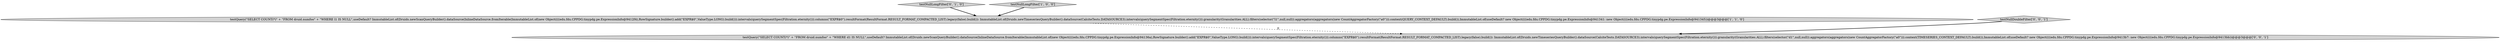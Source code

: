 digraph {
2 [style = filled, label = "testNullLongFilter['0', '1', '0']", fillcolor = lightgray, shape = diamond image = "AAA0AAABBB2BBB"];
3 [style = filled, label = "testQuery(\"SELECT COUNT(*)\" + \"FROM druid.numfoo\" + \"WHERE d1 IS NULL\",useDefault? ImmutableList.of(Druids.newScanQueryBuilder().dataSource(InlineDataSource.fromIterable(ImmutableList.of(new Object((((edu.fdu.CPPDG.tinypdg.pe.ExpressionInfo@94136a),RowSignature.builder().add(\"EXPR$0\",ValueType.LONG).build())).intervals(querySegmentSpec(Filtration.eternity())).columns(\"EXPR$0\").resultFormat(ResultFormat.RESULT_FORMAT_COMPACTED_LIST).legacy(false).build()): ImmutableList.of(Druids.newTimeseriesQueryBuilder().dataSource(CalciteTests.DATASOURCE3).intervals(querySegmentSpec(Filtration.eternity())).granularity(Granularities.ALL).filters(selector(\"d1\",null,null)).aggregators(aggregators(new CountAggregatorFactory(\"a0\"))).context(TIMESERIES_CONTEXT_DEFAULT).build()),ImmutableList.of(useDefault? new Object((((edu.fdu.CPPDG.tinypdg.pe.ExpressionInfo@9413b7: new Object((((edu.fdu.CPPDG.tinypdg.pe.ExpressionInfo@9413bb))@@@3@@@['0', '0', '1']", fillcolor = lightgray, shape = ellipse image = "AAA0AAABBB3BBB"];
1 [style = filled, label = "testQuery(\"SELECT COUNT(*)\" + \"FROM druid.numfoo\" + \"WHERE l1 IS NULL\",useDefault? ImmutableList.of(Druids.newScanQueryBuilder().dataSource(InlineDataSource.fromIterable(ImmutableList.of(new Object((((edu.fdu.CPPDG.tinypdg.pe.ExpressionInfo@9412f4),RowSignature.builder().add(\"EXPR$0\",ValueType.LONG).build())).intervals(querySegmentSpec(Filtration.eternity())).columns(\"EXPR$0\").resultFormat(ResultFormat.RESULT_FORMAT_COMPACTED_LIST).legacy(false).build()): ImmutableList.of(Druids.newTimeseriesQueryBuilder().dataSource(CalciteTests.DATASOURCE3).intervals(querySegmentSpec(Filtration.eternity())).granularity(Granularities.ALL).filters(selector(\"l1\",null,null)).aggregators(aggregators(new CountAggregatorFactory(\"a0\"))).context(QUERY_CONTEXT_DEFAULT).build()),ImmutableList.of(useDefault? new Object((((edu.fdu.CPPDG.tinypdg.pe.ExpressionInfo@941341: new Object((((edu.fdu.CPPDG.tinypdg.pe.ExpressionInfo@941345))@@@3@@@['1', '1', '0']", fillcolor = lightgray, shape = ellipse image = "AAA0AAABBB1BBB"];
0 [style = filled, label = "testNullLongFilter['1', '0', '0']", fillcolor = lightgray, shape = diamond image = "AAA0AAABBB1BBB"];
4 [style = filled, label = "testNullDoubleFilter['0', '0', '1']", fillcolor = lightgray, shape = diamond image = "AAA0AAABBB3BBB"];
1->3 [style = dashed, label="0"];
4->3 [style = bold, label=""];
0->1 [style = bold, label=""];
2->1 [style = bold, label=""];
}
